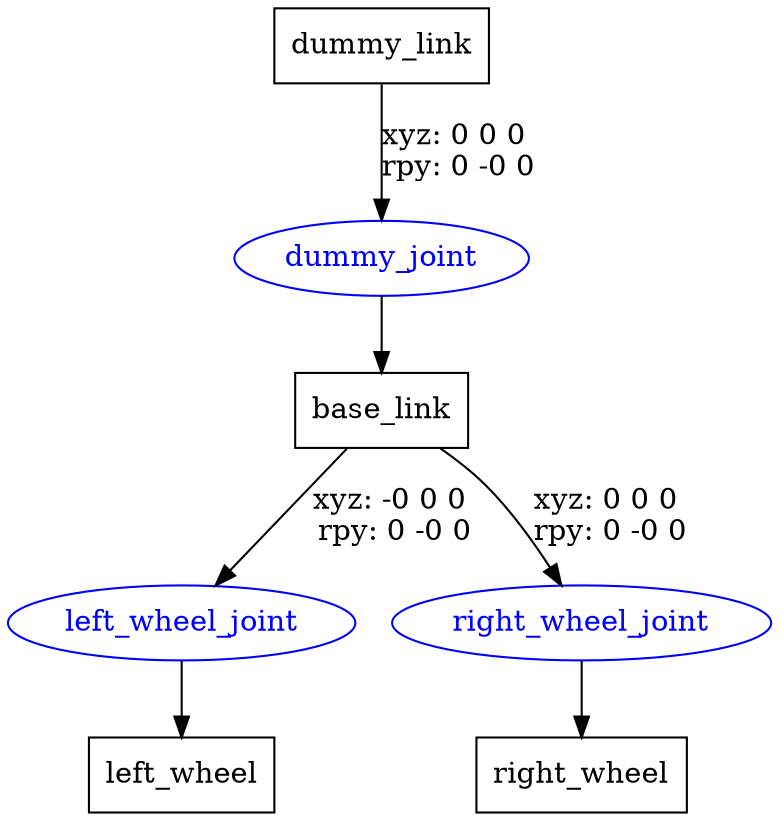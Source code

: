 digraph G {
node [shape=box];
"dummy_link" [label="dummy_link"];
"base_link" [label="base_link"];
"left_wheel" [label="left_wheel"];
"right_wheel" [label="right_wheel"];
node [shape=ellipse, color=blue, fontcolor=blue];
"dummy_link" -> "dummy_joint" [label="xyz: 0 0 0 \nrpy: 0 -0 0"]
"dummy_joint" -> "base_link"
"base_link" -> "left_wheel_joint" [label="xyz: -0 0 0 \nrpy: 0 -0 0"]
"left_wheel_joint" -> "left_wheel"
"base_link" -> "right_wheel_joint" [label="xyz: 0 0 0 \nrpy: 0 -0 0"]
"right_wheel_joint" -> "right_wheel"
}
